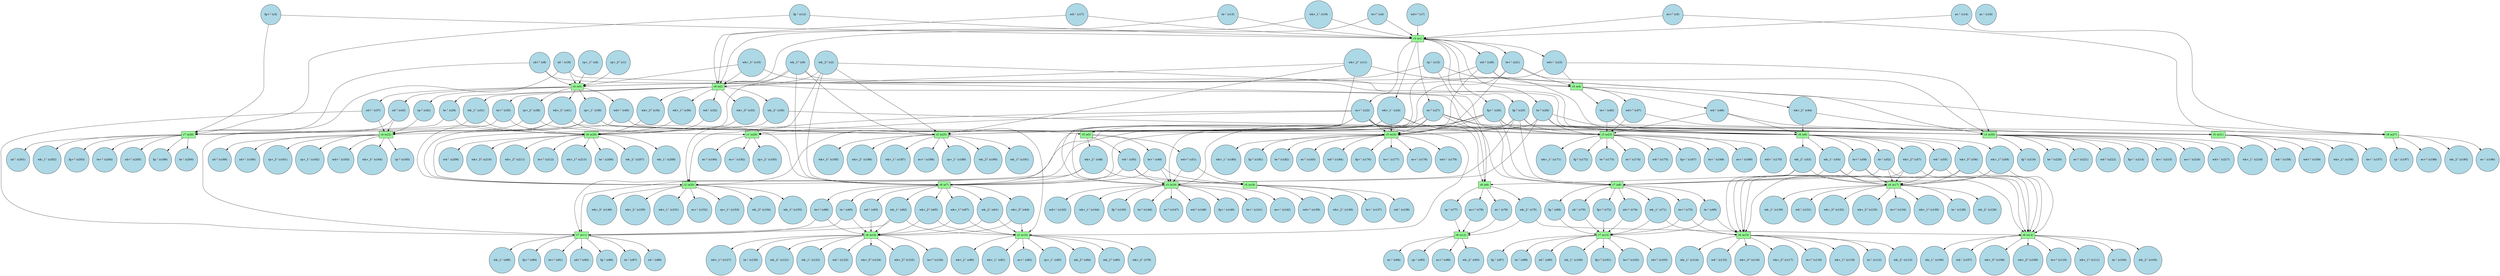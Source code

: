 digraph test {
  c1 -> e3;
  c2 -> e7;
  c2 -> e20;
  c2 -> e6;
  c2 -> e25;
  c2 -> e2;
  c3 -> e28;
  c3 -> e1;
  c4 -> e2;
  c4 -> e1;
  c5 -> e27;
  c5 -> e1;
  c6 -> e3;
  c7 -> e1;
  c8 -> e8;
  c8 -> e28;
  c8 -> e3;
  c9 -> e7;
  c9 -> e20;
  c9 -> e6;
  c9 -> e25;
  c9 -> e2;
  c10 -> e6;
  c10 -> e3;
  c10 -> e2;
  c11 -> e5;
  c11 -> e25;
  c11 -> e4;
  c11 -> e2;
  c12 -> e28;
  c12 -> e1;
  c13 -> e2;
  c13 -> e1;
  c14 -> e27;
  c14 -> e1;
  c15 -> e9;
  c15 -> e27;
  c15 -> e3;
  c17 -> e2;
  c17 -> e1;
  c18 -> e8;
  c18 -> e28;
  c18 -> e3;
  c19 -> e2;
  c19 -> e1;
  e1 -> c20;
  c20 -> e11;
  c20 -> e8;
  c20 -> e19;
  c20 -> e23;
  c20 -> e24;
  c20 -> e30;
  e1 -> c21;
  c21 -> e5;
  c21 -> e24;
  c21 -> e4;
  c21 -> e30;
  e1 -> c22;
  c22 -> e10;
  c22 -> e9;
  c22 -> e19;
  c22 -> e20;
  c22 -> e23;
  c22 -> e24;
  c22 -> e25;
  c22 -> e26;
  c22 -> e30;
  e1 -> c23;
  c23 -> e4;
  c23 -> e3;
  c23 -> e30;
  e1 -> c24;
  c24 -> e7;
  c24 -> e19;
  c24 -> e20;
  c24 -> e6;
  c24 -> e23;
  c24 -> e24;
  c24 -> e25;
  c24 -> e30;
  e1 -> c25;
  c25 -> e11;
  c25 -> e8;
  c25 -> e19;
  c25 -> e23;
  c25 -> e24;
  c25 -> e30;
  e1 -> c26;
  c26 -> e7;
  c26 -> e19;
  c26 -> e6;
  c26 -> e23;
  c26 -> e24;
  c26 -> e30;
  e1 -> c27;
  c27 -> e9;
  c27 -> e19;
  c27 -> e23;
  c27 -> e24;
  c27 -> e26;
  c27 -> e30;
  e1 -> c28;
  c28 -> e5;
  c28 -> e24;
  c28 -> e4;
  c28 -> e30;
  e2 -> c29;
  c29 -> e28;
  c29 -> e29;
  e2 -> c30;
  c30 -> e27;
  c30 -> e29;
  e2 -> c31;
  c31 -> e28;
  c31 -> e29;
  e2 -> c32;
  c32 -> e29;
  e2 -> c33;
  c33 -> e29;
  e2 -> c34;
  c34 -> e29;
  e2 -> c35;
  c35 -> e28;
  c35 -> e29;
  e2 -> c36;
  c36 -> e29;
  e3 -> c37;
  c37 -> e11;
  c37 -> e22;
  e3 -> c38;
  c38 -> e22;
  c38 -> e26;
  e3 -> c39;
  c39 -> e10;
  c39 -> e20;
  c39 -> e22;
  c39 -> e25;
  e3 -> c40;
  c40 -> e5;
  c40 -> e22;
  c40 -> e24;
  e3 -> c41;
  c41 -> e7;
  c41 -> e20;
  c41 -> e22;
  c41 -> e25;
  e3 -> c42;
  c42 -> e22;
  e3 -> c43;
  c43 -> e11;
  c43 -> e22;
  e4 -> c44;
  c44 -> e6;
  c44 -> e21;
  e4 -> c45;
  c45 -> e6;
  c45 -> e21;
  c45 -> e23;
  e4 -> c46;
  c46 -> e6;
  c46 -> e21;
  c46 -> e23;
  e4 -> c47;
  c47 -> e21;
  c47 -> e23;
  e5 -> c48;
  c48 -> e7;
  c48 -> e18;
  c48 -> e20;
  e5 -> c49;
  c49 -> e7;
  c49 -> e18;
  c49 -> e19;
  e5 -> c50;
  c50 -> e7;
  c50 -> e18;
  c50 -> e19;
  e5 -> c51;
  c51 -> e18;
  c51 -> e19;
  e6 -> c52;
  c52 -> e14;
  c52 -> e8;
  c52 -> e17;
  e6 -> c53;
  c53 -> e15;
  c53 -> e9;
  c53 -> e17;
  e6 -> c54;
  c54 -> e14;
  c54 -> e8;
  c54 -> e17;
  e6 -> c55;
  c55 -> e14;
  c55 -> e15;
  c55 -> e17;
  e6 -> c56;
  c56 -> e14;
  c56 -> e15;
  c56 -> e17;
  e6 -> c57;
  c57 -> e14;
  c57 -> e15;
  c57 -> e17;
  e6 -> c58;
  c58 -> e14;
  c58 -> e8;
  c58 -> e17;
  e6 -> c59;
  c59 -> e14;
  c59 -> e15;
  c59 -> e17;
  e7 -> c60;
  c60 -> e11;
  c60 -> e16;
  e7 -> c61;
  c61 -> e16;
  c61 -> e10;
  e7 -> c62;
  c62 -> e11;
  c62 -> e16;
  c62 -> e10;
  e7 -> c63;
  c63 -> e16;
  e7 -> c64;
  c64 -> e16;
  c64 -> e10;
  e7 -> c65;
  c65 -> e16;
  c65 -> e10;
  e7 -> c66;
  c66 -> e11;
  c66 -> e16;
  e7 -> c67;
  c67 -> e16;
  c67 -> e10;
  e8 -> c68;
  c68 -> e13;
  e8 -> c69;
  c69 -> e13;
  c69 -> e15;
  e8 -> c70;
  c70 -> e13;
  e8 -> c71;
  c71 -> e13;
  c71 -> e15;
  e8 -> c72;
  c72 -> e13;
  e8 -> c73;
  c73 -> e13;
  c73 -> e15;
  e8 -> c74;
  c74 -> e13;
  e9 -> c75;
  c75 -> e12;
  c75 -> e14;
  e9 -> c76;
  c76 -> e12;
  e9 -> c77;
  c77 -> e12;
  e9 -> c78;
  c78 -> e12;
  e10 -> c79;
  e10 -> c80;
  e10 -> c81;
  e10 -> c82;
  e10 -> c83;
  e10 -> c84;
  e10 -> c85;
  e11 -> c86;
  e11 -> c87;
  e11 -> c88;
  e11 -> c89;
  e11 -> c90;
  e11 -> c91;
  e11 -> c92;
  e12 -> c93;
  e12 -> c94;
  e12 -> c95;
  e12 -> c96;
  e13 -> c97;
  e13 -> c98;
  e13 -> c99;
  e13 -> c100;
  e13 -> c101;
  e13 -> c102;
  e13 -> c103;
  e14 -> c104;
  e14 -> c105;
  e14 -> c106;
  e14 -> c107;
  e14 -> c108;
  e14 -> c109;
  e14 -> c110;
  e14 -> c111;
  e15 -> c112;
  e15 -> c113;
  e15 -> c114;
  e15 -> c115;
  e15 -> c116;
  e15 -> c117;
  e15 -> c118;
  e15 -> c119;
  e16 -> c120;
  e16 -> c121;
  e16 -> c122;
  e16 -> c123;
  e16 -> c124;
  e16 -> c125;
  e16 -> c126;
  e16 -> c127;
  e17 -> c128;
  e17 -> c129;
  e17 -> c130;
  e17 -> c131;
  e17 -> c132;
  e17 -> c133;
  e17 -> c134;
  e17 -> c135;
  e18 -> c136;
  e18 -> c137;
  e18 -> c138;
  e18 -> c139;
  e19 -> c140;
  e19 -> c141;
  e19 -> c142;
  e19 -> c143;
  e19 -> c144;
  e19 -> c145;
  e19 -> c146;
  e19 -> c147;
  e19 -> c148;
  e20 -> c149;
  e20 -> c150;
  e20 -> c151;
  e20 -> c152;
  e20 -> c153;
  e20 -> c154;
  e20 -> c155;
  e21 -> c156;
  e21 -> c157;
  e21 -> c158;
  e21 -> c159;
  e22 -> c160;
  e22 -> c161;
  e22 -> c162;
  e22 -> c163;
  e22 -> c164;
  e22 -> c165;
  e22 -> c166;
  e23 -> c167;
  e23 -> c168;
  e23 -> c169;
  e23 -> c170;
  e23 -> c171;
  e23 -> c172;
  e23 -> c173;
  e23 -> c174;
  e23 -> c175;
  e24 -> c176;
  e24 -> c177;
  e24 -> c178;
  e24 -> c179;
  e24 -> c180;
  e24 -> c181;
  e24 -> c182;
  e24 -> c183;
  e24 -> c184;
  e25 -> c185;
  e25 -> c186;
  e25 -> c187;
  e25 -> c188;
  e25 -> c189;
  e25 -> c190;
  e25 -> c191;
  e26 -> c192;
  e26 -> c193;
  e26 -> c194;
  e27 -> c195;
  e27 -> c196;
  e27 -> c197;
  e27 -> c198;
  e28 -> c199;
  e28 -> c200;
  e28 -> c201;
  e28 -> c202;
  e28 -> c203;
  e28 -> c204;
  e28 -> c205;
  e29 -> c206;
  e29 -> c207;
  e29 -> c208;
  e29 -> c209;
  e29 -> c210;
  e29 -> c211;
  e29 -> c212;
  e29 -> c213;
  e30 -> c214;
  e30 -> c215;
  e30 -> c216;
  e30 -> c217;
  e30 -> c218;
  e30 -> c219;
  e30 -> c220;
  e30 -> c221;
  e30 -> c222;
  c1 [fillcolor=lightblue label= <rp+_2<FONT COLOR="red"><SUP>0</SUP></FONT>&nbsp;(c1)> shape=circle style=filled];
  c2 [fillcolor=lightblue label= <wk-_2<FONT COLOR="red"><SUP>0</SUP></FONT>&nbsp;(c2)> shape=circle style=filled];
  c3 [fillcolor=lightblue label= <fg+<FONT COLOR="red"><SUP>0</SUP></FONT>&nbsp;(c3)> shape=circle style=filled];
  c4 [fillcolor=lightblue label= <te+<FONT COLOR="red"><SUP>0</SUP></FONT>&nbsp;(c4)> shape=circle style=filled];
  c5 [fillcolor=lightblue label= <ec+<FONT COLOR="red"><SUP>0</SUP></FONT>&nbsp;(c5)> shape=circle style=filled];
  c6 [fillcolor=lightblue label= <rp+_1<FONT COLOR="red"><SUP>0</SUP></FONT>&nbsp;(c6)> shape=circle style=filled];
  c7 [fillcolor=lightblue label= <wd+<FONT COLOR="red"><SUP>0</SUP></FONT>&nbsp;(c7)> shape=circle style=filled];
  c8 [fillcolor=lightblue label= <sd+<FONT COLOR="red"><SUP>0</SUP></FONT>&nbsp;(c8)> shape=circle style=filled];
  c9 [fillcolor=lightblue label= <wk-_1<FONT COLOR="red"><SUP>0</SUP></FONT>&nbsp;(c9)> shape=circle style=filled];
  c10 [fillcolor=lightblue label= <wk+_3<FONT COLOR="red"><SUP>1</SUP></FONT>&nbsp;(c10)> shape=circle style=filled];
  c11 [fillcolor=lightblue label= <wk+_2<FONT COLOR="red"><SUP>1</SUP></FONT>&nbsp;(c11)> shape=circle style=filled];
  c12 [fillcolor=lightblue label= <fg-<FONT COLOR="red"><SUP>1</SUP></FONT>&nbsp;(c12)> shape=circle style=filled];
  c13 [fillcolor=lightblue label= <te-<FONT COLOR="red"><SUP>1</SUP></FONT>&nbsp;(c13)> shape=circle style=filled];
  c14 [fillcolor=lightblue label= <ec-<FONT COLOR="red"><SUP>1</SUP></FONT>&nbsp;(c14)> shape=circle style=filled];
  c15 [fillcolor=lightblue label= <rp-<FONT COLOR="red"><SUP>1</SUP></FONT>&nbsp;(c15)> shape=circle style=filled];
  c16 [fillcolor=lightblue label= <ac-<FONT COLOR="red"><SUP>1</SUP></FONT>&nbsp;(c16)> shape=circle style=filled];
  c17 [fillcolor=lightblue label= <wd-<FONT COLOR="red"><SUP>1</SUP></FONT>&nbsp;(c17)> shape=circle style=filled];
  c18 [fillcolor=lightblue label= <sd-<FONT COLOR="red"><SUP>1</SUP></FONT>&nbsp;(c18)> shape=circle style=filled];
  c19 [fillcolor=lightblue label= <wk+_1<FONT COLOR="red"><SUP>1</SUP></FONT>&nbsp;(c19)> shape=circle style=filled];
  c20 [fillcolor=lightblue label= <fg+<FONT COLOR="red"><SUP>1</SUP></FONT>&nbsp;(c20)> shape=circle style=filled];
  c21 [fillcolor=lightblue label= <te+<FONT COLOR="red"><SUP>1</SUP></FONT>&nbsp;(c21)> shape=circle style=filled];
  c22 [fillcolor=lightblue label= <ec+<FONT COLOR="red"><SUP>1</SUP></FONT>&nbsp;(c22)> shape=circle style=filled];
  c23 [fillcolor=lightblue label= <wd+<FONT COLOR="red"><SUP>1</SUP></FONT>&nbsp;(c23)> shape=circle style=filled];
  c24 [fillcolor=lightblue label= <wk+_1<FONT COLOR="red"><SUP>1</SUP></FONT>&nbsp;(c24)> shape=circle style=filled];
  c25 [fillcolor=lightblue label= <fg-<FONT COLOR="red"><SUP>0</SUP></FONT>&nbsp;(c25)> shape=circle style=filled];
  c26 [fillcolor=lightblue label= <te-<FONT COLOR="red"><SUP>0</SUP></FONT>&nbsp;(c26)> shape=circle style=filled];
  c27 [fillcolor=lightblue label= <ec-<FONT COLOR="red"><SUP>0</SUP></FONT>&nbsp;(c27)> shape=circle style=filled];
  c28 [fillcolor=lightblue label= <wd-<FONT COLOR="red"><SUP>0</SUP></FONT>&nbsp;(c28)> shape=circle style=filled];
  c29 [fillcolor=lightblue label= <te-<FONT COLOR="red"><SUP>1</SUP></FONT>&nbsp;(c29)> shape=circle style=filled];
  c30 [fillcolor=lightblue label= <wk-_2<FONT COLOR="red"><SUP>1</SUP></FONT>&nbsp;(c30)> shape=circle style=filled];
  c31 [fillcolor=lightblue label= <wk-_1<FONT COLOR="red"><SUP>1</SUP></FONT>&nbsp;(c31)> shape=circle style=filled];
  c32 [fillcolor=lightblue label= <wd-<FONT COLOR="red"><SUP>1</SUP></FONT>&nbsp;(c32)> shape=circle style=filled];
  c33 [fillcolor=lightblue label= <wk+_3<FONT COLOR="red"><SUP>0</SUP></FONT>&nbsp;(c33)> shape=circle style=filled];
  c34 [fillcolor=lightblue label= <wk+_2<FONT COLOR="red"><SUP>0</SUP></FONT>&nbsp;(c34)> shape=circle style=filled];
  c35 [fillcolor=lightblue label= <te+<FONT COLOR="red"><SUP>0</SUP></FONT>&nbsp;(c35)> shape=circle style=filled];
  c36 [fillcolor=lightblue label= <wk+_1<FONT COLOR="red"><SUP>0</SUP></FONT>&nbsp;(c36)> shape=circle style=filled];
  c37 [fillcolor=lightblue label= <sd+<FONT COLOR="red"><SUP>1</SUP></FONT>&nbsp;(c37)> shape=circle style=filled];
  c38 [fillcolor=lightblue label= <rp+_2<FONT COLOR="red"><SUP>1</SUP></FONT>&nbsp;(c38)> shape=circle style=filled];
  c39 [fillcolor=lightblue label= <rp+_1<FONT COLOR="red"><SUP>1</SUP></FONT>&nbsp;(c39)> shape=circle style=filled];
  c40 [fillcolor=lightblue label= <wd+<FONT COLOR="red"><SUP>1</SUP></FONT>&nbsp;(c40)> shape=circle style=filled];
  c41 [fillcolor=lightblue label= <wk+_3<FONT COLOR="red"><SUP>1</SUP></FONT>&nbsp;(c41)> shape=circle style=filled];
  c42 [fillcolor=lightblue label= <rp-<FONT COLOR="red"><SUP>0</SUP></FONT>&nbsp;(c42)> shape=circle style=filled];
  c43 [fillcolor=lightblue label= <sd-<FONT COLOR="red"><SUP>0</SUP></FONT>&nbsp;(c43)> shape=circle style=filled];
  c44 [fillcolor=lightblue label= <wk+_2<FONT COLOR="red"><SUP>1</SUP></FONT>&nbsp;(c44)> shape=circle style=filled];
  c45 [fillcolor=lightblue label= <te+<FONT COLOR="red"><SUP>1</SUP></FONT>&nbsp;(c45)> shape=circle style=filled];
  c46 [fillcolor=lightblue label= <wd-<FONT COLOR="red"><SUP>1</SUP></FONT>&nbsp;(c46)> shape=circle style=filled];
  c47 [fillcolor=lightblue label= <wd+<FONT COLOR="red"><SUP>0</SUP></FONT>&nbsp;(c47)> shape=circle style=filled];
  c48 [fillcolor=lightblue label= <wk+_2<FONT COLOR="red"><SUP>1</SUP></FONT>&nbsp;(c48)> shape=circle style=filled];
  c49 [fillcolor=lightblue label= <te+<FONT COLOR="red"><SUP>1</SUP></FONT>&nbsp;(c49)> shape=circle style=filled];
  c50 [fillcolor=lightblue label= <wd-<FONT COLOR="red"><SUP>1</SUP></FONT>&nbsp;(c50)> shape=circle style=filled];
  c51 [fillcolor=lightblue label= <wd+<FONT COLOR="red"><SUP>0</SUP></FONT>&nbsp;(c51)> shape=circle style=filled];
  c52 [fillcolor=lightblue label= <te-<FONT COLOR="red"><SUP>1</SUP></FONT>&nbsp;(c52)> shape=circle style=filled];
  c53 [fillcolor=lightblue label= <wk-_2<FONT COLOR="red"><SUP>1</SUP></FONT>&nbsp;(c53)> shape=circle style=filled];
  c54 [fillcolor=lightblue label= <wk-_1<FONT COLOR="red"><SUP>1</SUP></FONT>&nbsp;(c54)> shape=circle style=filled];
  c55 [fillcolor=lightblue label= <wd-<FONT COLOR="red"><SUP>1</SUP></FONT>&nbsp;(c55)> shape=circle style=filled];
  c56 [fillcolor=lightblue label= <wk+_3<FONT COLOR="red"><SUP>0</SUP></FONT>&nbsp;(c56)> shape=circle style=filled];
  c57 [fillcolor=lightblue label= <wk+_2<FONT COLOR="red"><SUP>0</SUP></FONT>&nbsp;(c57)> shape=circle style=filled];
  c58 [fillcolor=lightblue label= <te+<FONT COLOR="red"><SUP>0</SUP></FONT>&nbsp;(c58)> shape=circle style=filled];
  c59 [fillcolor=lightblue label= <wk+_1<FONT COLOR="red"><SUP>0</SUP></FONT>&nbsp;(c59)> shape=circle style=filled];
  c60 [fillcolor=lightblue label= <te-<FONT COLOR="red"><SUP>1</SUP></FONT>&nbsp;(c60)> shape=circle style=filled];
  c61 [fillcolor=lightblue label= <wk-_2<FONT COLOR="red"><SUP>1</SUP></FONT>&nbsp;(c61)> shape=circle style=filled];
  c62 [fillcolor=lightblue label= <wk-_1<FONT COLOR="red"><SUP>1</SUP></FONT>&nbsp;(c62)> shape=circle style=filled];
  c63 [fillcolor=lightblue label= <wd-<FONT COLOR="red"><SUP>1</SUP></FONT>&nbsp;(c63)> shape=circle style=filled];
  c64 [fillcolor=lightblue label= <wk+_3<FONT COLOR="red"><SUP>0</SUP></FONT>&nbsp;(c64)> shape=circle style=filled];
  c65 [fillcolor=lightblue label= <wk+_2<FONT COLOR="red"><SUP>0</SUP></FONT>&nbsp;(c65)> shape=circle style=filled];
  c66 [fillcolor=lightblue label= <te+<FONT COLOR="red"><SUP>0</SUP></FONT>&nbsp;(c66)> shape=circle style=filled];
  c67 [fillcolor=lightblue label= <wk+_1<FONT COLOR="red"><SUP>0</SUP></FONT>&nbsp;(c67)> shape=circle style=filled];
  c68 [fillcolor=lightblue label= <fg-<FONT COLOR="red"><SUP>1</SUP></FONT>&nbsp;(c68)> shape=circle style=filled];
  c69 [fillcolor=lightblue label= <te-<FONT COLOR="red"><SUP>1</SUP></FONT>&nbsp;(c69)> shape=circle style=filled];
  c70 [fillcolor=lightblue label= <sd-<FONT COLOR="red"><SUP>1</SUP></FONT>&nbsp;(c70)> shape=circle style=filled];
  c71 [fillcolor=lightblue label= <wk-_1<FONT COLOR="red"><SUP>1</SUP></FONT>&nbsp;(c71)> shape=circle style=filled];
  c72 [fillcolor=lightblue label= <fg+<FONT COLOR="red"><SUP>0</SUP></FONT>&nbsp;(c72)> shape=circle style=filled];
  c73 [fillcolor=lightblue label= <te+<FONT COLOR="red"><SUP>0</SUP></FONT>&nbsp;(c73)> shape=circle style=filled];
  c74 [fillcolor=lightblue label= <sd+<FONT COLOR="red"><SUP>0</SUP></FONT>&nbsp;(c74)> shape=circle style=filled];
  c75 [fillcolor=lightblue label= <wk-_2<FONT COLOR="red"><SUP>1</SUP></FONT>&nbsp;(c75)> shape=circle style=filled];
  c76 [fillcolor=lightblue label= <ec-<FONT COLOR="red"><SUP>1</SUP></FONT>&nbsp;(c76)> shape=circle style=filled];
  c77 [fillcolor=lightblue label= <rp-<FONT COLOR="red"><SUP>1</SUP></FONT>&nbsp;(c77)> shape=circle style=filled];
  c78 [fillcolor=lightblue label= <ec+<FONT COLOR="red"><SUP>0</SUP></FONT>&nbsp;(c78)> shape=circle style=filled];
  c79 [fillcolor=lightblue label= <wk+_3<FONT COLOR="red"><SUP>1</SUP></FONT>&nbsp;(c79)> shape=circle style=filled];
  c80 [fillcolor=lightblue label= <wk+_2<FONT COLOR="red"><SUP>1</SUP></FONT>&nbsp;(c80)> shape=circle style=filled];
  c81 [fillcolor=lightblue label= <wk+_1<FONT COLOR="red"><SUP>1</SUP></FONT>&nbsp;(c81)> shape=circle style=filled];
  c82 [fillcolor=lightblue label= <ec+<FONT COLOR="red"><SUP>1</SUP></FONT>&nbsp;(c82)> shape=circle style=filled];
  c83 [fillcolor=lightblue label= <rp+_1<FONT COLOR="red"><SUP>1</SUP></FONT>&nbsp;(c83)> shape=circle style=filled];
  c84 [fillcolor=lightblue label= <wk-_2<FONT COLOR="red"><SUP>0</SUP></FONT>&nbsp;(c84)> shape=circle style=filled];
  c85 [fillcolor=lightblue label= <wk-_1<FONT COLOR="red"><SUP>0</SUP></FONT>&nbsp;(c85)> shape=circle style=filled];
  c86 [fillcolor=lightblue label= <fg-<FONT COLOR="red"><SUP>1</SUP></FONT>&nbsp;(c86)> shape=circle style=filled];
  c87 [fillcolor=lightblue label= <te-<FONT COLOR="red"><SUP>1</SUP></FONT>&nbsp;(c87)> shape=circle style=filled];
  c88 [fillcolor=lightblue label= <sd-<FONT COLOR="red"><SUP>1</SUP></FONT>&nbsp;(c88)> shape=circle style=filled];
  c89 [fillcolor=lightblue label= <wk-_1<FONT COLOR="red"><SUP>1</SUP></FONT>&nbsp;(c89)> shape=circle style=filled];
  c90 [fillcolor=lightblue label= <fg+<FONT COLOR="red"><SUP>0</SUP></FONT>&nbsp;(c90)> shape=circle style=filled];
  c91 [fillcolor=lightblue label= <te+<FONT COLOR="red"><SUP>0</SUP></FONT>&nbsp;(c91)> shape=circle style=filled];
  c92 [fillcolor=lightblue label= <sd+<FONT COLOR="red"><SUP>0</SUP></FONT>&nbsp;(c92)> shape=circle style=filled];
  c93 [fillcolor=lightblue label= <wk-_2<FONT COLOR="red"><SUP>1</SUP></FONT>&nbsp;(c93)> shape=circle style=filled];
  c94 [fillcolor=lightblue label= <ec-<FONT COLOR="red"><SUP>1</SUP></FONT>&nbsp;(c94)> shape=circle style=filled];
  c95 [fillcolor=lightblue label= <rp-<FONT COLOR="red"><SUP>1</SUP></FONT>&nbsp;(c95)> shape=circle style=filled];
  c96 [fillcolor=lightblue label= <ec+<FONT COLOR="red"><SUP>0</SUP></FONT>&nbsp;(c96)> shape=circle style=filled];
  c97 [fillcolor=lightblue label= <fg-<FONT COLOR="red"><SUP>1</SUP></FONT>&nbsp;(c97)> shape=circle style=filled];
  c98 [fillcolor=lightblue label= <te-<FONT COLOR="red"><SUP>1</SUP></FONT>&nbsp;(c98)> shape=circle style=filled];
  c99 [fillcolor=lightblue label= <sd-<FONT COLOR="red"><SUP>1</SUP></FONT>&nbsp;(c99)> shape=circle style=filled];
  c100 [fillcolor=lightblue label= <wk-_1<FONT COLOR="red"><SUP>1</SUP></FONT>&nbsp;(c100)> shape=circle style=filled];
  c101 [fillcolor=lightblue label= <fg+<FONT COLOR="red"><SUP>0</SUP></FONT>&nbsp;(c101)> shape=circle style=filled];
  c102 [fillcolor=lightblue label= <te+<FONT COLOR="red"><SUP>0</SUP></FONT>&nbsp;(c102)> shape=circle style=filled];
  c103 [fillcolor=lightblue label= <sd+<FONT COLOR="red"><SUP>0</SUP></FONT>&nbsp;(c103)> shape=circle style=filled];
  c104 [fillcolor=lightblue label= <te-<FONT COLOR="red"><SUP>1</SUP></FONT>&nbsp;(c104)> shape=circle style=filled];
  c105 [fillcolor=lightblue label= <wk-_2<FONT COLOR="red"><SUP>1</SUP></FONT>&nbsp;(c105)> shape=circle style=filled];
  c106 [fillcolor=lightblue label= <wk-_1<FONT COLOR="red"><SUP>1</SUP></FONT>&nbsp;(c106)> shape=circle style=filled];
  c107 [fillcolor=lightblue label= <wd-<FONT COLOR="red"><SUP>1</SUP></FONT>&nbsp;(c107)> shape=circle style=filled];
  c108 [fillcolor=lightblue label= <wk+_3<FONT COLOR="red"><SUP>0</SUP></FONT>&nbsp;(c108)> shape=circle style=filled];
  c109 [fillcolor=lightblue label= <wk+_2<FONT COLOR="red"><SUP>0</SUP></FONT>&nbsp;(c109)> shape=circle style=filled];
  c110 [fillcolor=lightblue label= <te+<FONT COLOR="red"><SUP>0</SUP></FONT>&nbsp;(c110)> shape=circle style=filled];
  c111 [fillcolor=lightblue label= <wk+_1<FONT COLOR="red"><SUP>0</SUP></FONT>&nbsp;(c111)> shape=circle style=filled];
  c112 [fillcolor=lightblue label= <te-<FONT COLOR="red"><SUP>1</SUP></FONT>&nbsp;(c112)> shape=circle style=filled];
  c113 [fillcolor=lightblue label= <wk-_2<FONT COLOR="red"><SUP>1</SUP></FONT>&nbsp;(c113)> shape=circle style=filled];
  c114 [fillcolor=lightblue label= <wk-_1<FONT COLOR="red"><SUP>1</SUP></FONT>&nbsp;(c114)> shape=circle style=filled];
  c115 [fillcolor=lightblue label= <wd-<FONT COLOR="red"><SUP>1</SUP></FONT>&nbsp;(c115)> shape=circle style=filled];
  c116 [fillcolor=lightblue label= <wk+_3<FONT COLOR="red"><SUP>0</SUP></FONT>&nbsp;(c116)> shape=circle style=filled];
  c117 [fillcolor=lightblue label= <wk+_2<FONT COLOR="red"><SUP>0</SUP></FONT>&nbsp;(c117)> shape=circle style=filled];
  c118 [fillcolor=lightblue label= <te+<FONT COLOR="red"><SUP>0</SUP></FONT>&nbsp;(c118)> shape=circle style=filled];
  c119 [fillcolor=lightblue label= <wk+_1<FONT COLOR="red"><SUP>0</SUP></FONT>&nbsp;(c119)> shape=circle style=filled];
  c120 [fillcolor=lightblue label= <te-<FONT COLOR="red"><SUP>1</SUP></FONT>&nbsp;(c120)> shape=circle style=filled];
  c121 [fillcolor=lightblue label= <wk-_2<FONT COLOR="red"><SUP>1</SUP></FONT>&nbsp;(c121)> shape=circle style=filled];
  c122 [fillcolor=lightblue label= <wk-_1<FONT COLOR="red"><SUP>1</SUP></FONT>&nbsp;(c122)> shape=circle style=filled];
  c123 [fillcolor=lightblue label= <wd-<FONT COLOR="red"><SUP>1</SUP></FONT>&nbsp;(c123)> shape=circle style=filled];
  c124 [fillcolor=lightblue label= <wk+_3<FONT COLOR="red"><SUP>0</SUP></FONT>&nbsp;(c124)> shape=circle style=filled];
  c125 [fillcolor=lightblue label= <wk+_2<FONT COLOR="red"><SUP>0</SUP></FONT>&nbsp;(c125)> shape=circle style=filled];
  c126 [fillcolor=lightblue label= <te+<FONT COLOR="red"><SUP>0</SUP></FONT>&nbsp;(c126)> shape=circle style=filled];
  c127 [fillcolor=lightblue label= <wk+_1<FONT COLOR="red"><SUP>0</SUP></FONT>&nbsp;(c127)> shape=circle style=filled];
  c128 [fillcolor=lightblue label= <te-<FONT COLOR="red"><SUP>1</SUP></FONT>&nbsp;(c128)> shape=circle style=filled];
  c129 [fillcolor=lightblue label= <wk-_2<FONT COLOR="red"><SUP>1</SUP></FONT>&nbsp;(c129)> shape=circle style=filled];
  c130 [fillcolor=lightblue label= <wk-_1<FONT COLOR="red"><SUP>1</SUP></FONT>&nbsp;(c130)> shape=circle style=filled];
  c131 [fillcolor=lightblue label= <wd-<FONT COLOR="red"><SUP>1</SUP></FONT>&nbsp;(c131)> shape=circle style=filled];
  c132 [fillcolor=lightblue label= <wk+_3<FONT COLOR="red"><SUP>0</SUP></FONT>&nbsp;(c132)> shape=circle style=filled];
  c133 [fillcolor=lightblue label= <wk+_2<FONT COLOR="red"><SUP>0</SUP></FONT>&nbsp;(c133)> shape=circle style=filled];
  c134 [fillcolor=lightblue label= <te+<FONT COLOR="red"><SUP>0</SUP></FONT>&nbsp;(c134)> shape=circle style=filled];
  c135 [fillcolor=lightblue label= <wk+_1<FONT COLOR="red"><SUP>0</SUP></FONT>&nbsp;(c135)> shape=circle style=filled];
  c136 [fillcolor=lightblue label= <wk+_2<FONT COLOR="red"><SUP>1</SUP></FONT>&nbsp;(c136)> shape=circle style=filled];
  c137 [fillcolor=lightblue label= <te+<FONT COLOR="red"><SUP>1</SUP></FONT>&nbsp;(c137)> shape=circle style=filled];
  c138 [fillcolor=lightblue label= <wd-<FONT COLOR="red"><SUP>1</SUP></FONT>&nbsp;(c138)> shape=circle style=filled];
  c139 [fillcolor=lightblue label= <wd+<FONT COLOR="red"><SUP>0</SUP></FONT>&nbsp;(c139)> shape=circle style=filled];
  c140 [fillcolor=lightblue label= <fg+<FONT COLOR="red"><SUP>1</SUP></FONT>&nbsp;(c140)> shape=circle style=filled];
  c141 [fillcolor=lightblue label= <te+<FONT COLOR="red"><SUP>1</SUP></FONT>&nbsp;(c141)> shape=circle style=filled];
  c142 [fillcolor=lightblue label= <ec+<FONT COLOR="red"><SUP>1</SUP></FONT>&nbsp;(c142)> shape=circle style=filled];
  c143 [fillcolor=lightblue label= <wd+<FONT COLOR="red"><SUP>1</SUP></FONT>&nbsp;(c143)> shape=circle style=filled];
  c144 [fillcolor=lightblue label= <wk+_1<FONT COLOR="red"><SUP>1</SUP></FONT>&nbsp;(c144)> shape=circle style=filled];
  c145 [fillcolor=lightblue label= <fg-<FONT COLOR="red"><SUP>0</SUP></FONT>&nbsp;(c145)> shape=circle style=filled];
  c146 [fillcolor=lightblue label= <te-<FONT COLOR="red"><SUP>0</SUP></FONT>&nbsp;(c146)> shape=circle style=filled];
  c147 [fillcolor=lightblue label= <ec-<FONT COLOR="red"><SUP>0</SUP></FONT>&nbsp;(c147)> shape=circle style=filled];
  c148 [fillcolor=lightblue label= <wd-<FONT COLOR="red"><SUP>0</SUP></FONT>&nbsp;(c148)> shape=circle style=filled];
  c149 [fillcolor=lightblue label= <wk+_3<FONT COLOR="red"><SUP>1</SUP></FONT>&nbsp;(c149)> shape=circle style=filled];
  c150 [fillcolor=lightblue label= <wk+_2<FONT COLOR="red"><SUP>1</SUP></FONT>&nbsp;(c150)> shape=circle style=filled];
  c151 [fillcolor=lightblue label= <wk+_1<FONT COLOR="red"><SUP>1</SUP></FONT>&nbsp;(c151)> shape=circle style=filled];
  c152 [fillcolor=lightblue label= <ec+<FONT COLOR="red"><SUP>1</SUP></FONT>&nbsp;(c152)> shape=circle style=filled];
  c153 [fillcolor=lightblue label= <rp+_1<FONT COLOR="red"><SUP>1</SUP></FONT>&nbsp;(c153)> shape=circle style=filled];
  c154 [fillcolor=lightblue label= <wk-_2<FONT COLOR="red"><SUP>0</SUP></FONT>&nbsp;(c154)> shape=circle style=filled];
  c155 [fillcolor=lightblue label= <wk-_1<FONT COLOR="red"><SUP>0</SUP></FONT>&nbsp;(c155)> shape=circle style=filled];
  c156 [fillcolor=lightblue label= <wk+_2<FONT COLOR="red"><SUP>1</SUP></FONT>&nbsp;(c156)> shape=circle style=filled];
  c157 [fillcolor=lightblue label= <te+<FONT COLOR="red"><SUP>1</SUP></FONT>&nbsp;(c157)> shape=circle style=filled];
  c158 [fillcolor=lightblue label= <wd-<FONT COLOR="red"><SUP>1</SUP></FONT>&nbsp;(c158)> shape=circle style=filled];
  c159 [fillcolor=lightblue label= <wd+<FONT COLOR="red"><SUP>0</SUP></FONT>&nbsp;(c159)> shape=circle style=filled];
  c160 [fillcolor=lightblue label= <sd+<FONT COLOR="red"><SUP>1</SUP></FONT>&nbsp;(c160)> shape=circle style=filled];
  c161 [fillcolor=lightblue label= <rp+_2<FONT COLOR="red"><SUP>1</SUP></FONT>&nbsp;(c161)> shape=circle style=filled];
  c162 [fillcolor=lightblue label= <rp+_1<FONT COLOR="red"><SUP>1</SUP></FONT>&nbsp;(c162)> shape=circle style=filled];
  c163 [fillcolor=lightblue label= <wd+<FONT COLOR="red"><SUP>1</SUP></FONT>&nbsp;(c163)> shape=circle style=filled];
  c164 [fillcolor=lightblue label= <wk+_3<FONT COLOR="red"><SUP>1</SUP></FONT>&nbsp;(c164)> shape=circle style=filled];
  c165 [fillcolor=lightblue label= <rp-<FONT COLOR="red"><SUP>0</SUP></FONT>&nbsp;(c165)> shape=circle style=filled];
  c166 [fillcolor=lightblue label= <sd-<FONT COLOR="red"><SUP>0</SUP></FONT>&nbsp;(c166)> shape=circle style=filled];
  c167 [fillcolor=lightblue label= <fg+<FONT COLOR="red"><SUP>1</SUP></FONT>&nbsp;(c167)> shape=circle style=filled];
  c168 [fillcolor=lightblue label= <te+<FONT COLOR="red"><SUP>1</SUP></FONT>&nbsp;(c168)> shape=circle style=filled];
  c169 [fillcolor=lightblue label= <ec+<FONT COLOR="red"><SUP>1</SUP></FONT>&nbsp;(c169)> shape=circle style=filled];
  c170 [fillcolor=lightblue label= <wd+<FONT COLOR="red"><SUP>1</SUP></FONT>&nbsp;(c170)> shape=circle style=filled];
  c171 [fillcolor=lightblue label= <wk+_1<FONT COLOR="red"><SUP>1</SUP></FONT>&nbsp;(c171)> shape=circle style=filled];
  c172 [fillcolor=lightblue label= <fg-<FONT COLOR="red"><SUP>0</SUP></FONT>&nbsp;(c172)> shape=circle style=filled];
  c173 [fillcolor=lightblue label= <te-<FONT COLOR="red"><SUP>0</SUP></FONT>&nbsp;(c173)> shape=circle style=filled];
  c174 [fillcolor=lightblue label= <ec-<FONT COLOR="red"><SUP>0</SUP></FONT>&nbsp;(c174)> shape=circle style=filled];
  c175 [fillcolor=lightblue label= <wd-<FONT COLOR="red"><SUP>0</SUP></FONT>&nbsp;(c175)> shape=circle style=filled];
  c176 [fillcolor=lightblue label= <fg+<FONT COLOR="red"><SUP>1</SUP></FONT>&nbsp;(c176)> shape=circle style=filled];
  c177 [fillcolor=lightblue label= <te+<FONT COLOR="red"><SUP>1</SUP></FONT>&nbsp;(c177)> shape=circle style=filled];
  c178 [fillcolor=lightblue label= <ec+<FONT COLOR="red"><SUP>1</SUP></FONT>&nbsp;(c178)> shape=circle style=filled];
  c179 [fillcolor=lightblue label= <wd+<FONT COLOR="red"><SUP>1</SUP></FONT>&nbsp;(c179)> shape=circle style=filled];
  c180 [fillcolor=lightblue label= <wk+_1<FONT COLOR="red"><SUP>1</SUP></FONT>&nbsp;(c180)> shape=circle style=filled];
  c181 [fillcolor=lightblue label= <fg-<FONT COLOR="red"><SUP>0</SUP></FONT>&nbsp;(c181)> shape=circle style=filled];
  c182 [fillcolor=lightblue label= <te-<FONT COLOR="red"><SUP>0</SUP></FONT>&nbsp;(c182)> shape=circle style=filled];
  c183 [fillcolor=lightblue label= <ec-<FONT COLOR="red"><SUP>0</SUP></FONT>&nbsp;(c183)> shape=circle style=filled];
  c184 [fillcolor=lightblue label= <wd-<FONT COLOR="red"><SUP>0</SUP></FONT>&nbsp;(c184)> shape=circle style=filled];
  c185 [fillcolor=lightblue label= <wk+_3<FONT COLOR="red"><SUP>1</SUP></FONT>&nbsp;(c185)> shape=circle style=filled];
  c186 [fillcolor=lightblue label= <wk+_2<FONT COLOR="red"><SUP>1</SUP></FONT>&nbsp;(c186)> shape=circle style=filled];
  c187 [fillcolor=lightblue label= <wk+_1<FONT COLOR="red"><SUP>1</SUP></FONT>&nbsp;(c187)> shape=circle style=filled];
  c188 [fillcolor=lightblue label= <ec+<FONT COLOR="red"><SUP>1</SUP></FONT>&nbsp;(c188)> shape=circle style=filled];
  c189 [fillcolor=lightblue label= <rp+_1<FONT COLOR="red"><SUP>1</SUP></FONT>&nbsp;(c189)> shape=circle style=filled];
  c190 [fillcolor=lightblue label= <wk-_2<FONT COLOR="red"><SUP>0</SUP></FONT>&nbsp;(c190)> shape=circle style=filled];
  c191 [fillcolor=lightblue label= <wk-_1<FONT COLOR="red"><SUP>0</SUP></FONT>&nbsp;(c191)> shape=circle style=filled];
  c192 [fillcolor=lightblue label= <ec+<FONT COLOR="red"><SUP>1</SUP></FONT>&nbsp;(c192)> shape=circle style=filled];
  c193 [fillcolor=lightblue label= <rp+_2<FONT COLOR="red"><SUP>1</SUP></FONT>&nbsp;(c193)> shape=circle style=filled];
  c194 [fillcolor=lightblue label= <ec-<FONT COLOR="red"><SUP>0</SUP></FONT>&nbsp;(c194)> shape=circle style=filled];
  c195 [fillcolor=lightblue label= <wk-_2<FONT COLOR="red"><SUP>1</SUP></FONT>&nbsp;(c195)> shape=circle style=filled];
  c196 [fillcolor=lightblue label= <ec-<FONT COLOR="red"><SUP>1</SUP></FONT>&nbsp;(c196)> shape=circle style=filled];
  c197 [fillcolor=lightblue label= <rp-<FONT COLOR="red"><SUP>1</SUP></FONT>&nbsp;(c197)> shape=circle style=filled];
  c198 [fillcolor=lightblue label= <ec+<FONT COLOR="red"><SUP>0</SUP></FONT>&nbsp;(c198)> shape=circle style=filled];
  c199 [fillcolor=lightblue label= <fg-<FONT COLOR="red"><SUP>1</SUP></FONT>&nbsp;(c199)> shape=circle style=filled];
  c200 [fillcolor=lightblue label= <te-<FONT COLOR="red"><SUP>1</SUP></FONT>&nbsp;(c200)> shape=circle style=filled];
  c201 [fillcolor=lightblue label= <sd-<FONT COLOR="red"><SUP>1</SUP></FONT>&nbsp;(c201)> shape=circle style=filled];
  c202 [fillcolor=lightblue label= <wk-_1<FONT COLOR="red"><SUP>1</SUP></FONT>&nbsp;(c202)> shape=circle style=filled];
  c203 [fillcolor=lightblue label= <fg+<FONT COLOR="red"><SUP>0</SUP></FONT>&nbsp;(c203)> shape=circle style=filled];
  c204 [fillcolor=lightblue label= <te+<FONT COLOR="red"><SUP>0</SUP></FONT>&nbsp;(c204)> shape=circle style=filled];
  c205 [fillcolor=lightblue label= <sd+<FONT COLOR="red"><SUP>0</SUP></FONT>&nbsp;(c205)> shape=circle style=filled];
  c206 [fillcolor=lightblue label= <te-<FONT COLOR="red"><SUP>1</SUP></FONT>&nbsp;(c206)> shape=circle style=filled];
  c207 [fillcolor=lightblue label= <wk-_2<FONT COLOR="red"><SUP>1</SUP></FONT>&nbsp;(c207)> shape=circle style=filled];
  c208 [fillcolor=lightblue label= <wk-_1<FONT COLOR="red"><SUP>1</SUP></FONT>&nbsp;(c208)> shape=circle style=filled];
  c209 [fillcolor=lightblue label= <wd-<FONT COLOR="red"><SUP>1</SUP></FONT>&nbsp;(c209)> shape=circle style=filled];
  c210 [fillcolor=lightblue label= <wk+_3<FONT COLOR="red"><SUP>0</SUP></FONT>&nbsp;(c210)> shape=circle style=filled];
  c211 [fillcolor=lightblue label= <wk+_2<FONT COLOR="red"><SUP>0</SUP></FONT>&nbsp;(c211)> shape=circle style=filled];
  c212 [fillcolor=lightblue label= <te+<FONT COLOR="red"><SUP>0</SUP></FONT>&nbsp;(c212)> shape=circle style=filled];
  c213 [fillcolor=lightblue label= <wk+_1<FONT COLOR="red"><SUP>0</SUP></FONT>&nbsp;(c213)> shape=circle style=filled];
  c214 [fillcolor=lightblue label= <fg+<FONT COLOR="red"><SUP>1</SUP></FONT>&nbsp;(c214)> shape=circle style=filled];
  c215 [fillcolor=lightblue label= <te+<FONT COLOR="red"><SUP>1</SUP></FONT>&nbsp;(c215)> shape=circle style=filled];
  c216 [fillcolor=lightblue label= <ec+<FONT COLOR="red"><SUP>1</SUP></FONT>&nbsp;(c216)> shape=circle style=filled];
  c217 [fillcolor=lightblue label= <wd+<FONT COLOR="red"><SUP>1</SUP></FONT>&nbsp;(c217)> shape=circle style=filled];
  c218 [fillcolor=lightblue label= <wk+_1<FONT COLOR="red"><SUP>1</SUP></FONT>&nbsp;(c218)> shape=circle style=filled];
  c219 [fillcolor=lightblue label= <fg-<FONT COLOR="red"><SUP>0</SUP></FONT>&nbsp;(c219)> shape=circle style=filled];
  c220 [fillcolor=lightblue label= <te-<FONT COLOR="red"><SUP>0</SUP></FONT>&nbsp;(c220)> shape=circle style=filled];
  c221 [fillcolor=lightblue label= <ec-<FONT COLOR="red"><SUP>0</SUP></FONT>&nbsp;(c221)> shape=circle style=filled];
  c222 [fillcolor=lightblue label= <wd-<FONT COLOR="red"><SUP>0</SUP></FONT>&nbsp;(c222)> shape=circle style=filled];
  e1 [fillcolor=palegreen label="r3 (e1)" shape=box style=filled];
  e2 [fillcolor=palegreen label="r6 (e2)" shape=box style=filled];
  e3 [fillcolor=palegreen label="r4 (e3)" shape=box style=filled];
  e4 [fillcolor=palegreen label="r5 (e4)" shape=box style=filled];
  e5 [fillcolor=palegreen label="r5 (e5)" shape=box style=filled];
  e6 [fillcolor=palegreen label="r6 (e6)" shape=box style=filled];
  e7 [fillcolor=palegreen label="r6 (e7)" shape=box style=filled];
  e8 [fillcolor=palegreen label="r7 (e8)" shape=box style=filled];
  e9 [fillcolor=palegreen label="r8 (e9)" shape=box style=filled];
  e10 [fillcolor=palegreen label="r2 (e10)" shape=box style=filled];
  e11 [fillcolor=palegreen label="r7 (e11)" shape=box style=filled];
  e12 [fillcolor=palegreen label="r8 (e12)" shape=box style=filled];
  e13 [fillcolor=palegreen label="r7 (e13)" shape=box style=filled];
  e14 [fillcolor=palegreen label="r6 (e14)" shape=box style=filled];
  e15 [fillcolor=palegreen label="r6 (e15)" shape=box style=filled];
  e16 [fillcolor=palegreen label="r6 (e16)" shape=box style=filled];
  e17 [fillcolor=palegreen label="r6 (e17)" shape=box style=filled];
  e18 [fillcolor=palegreen label="r5 (e18)" shape=box style=filled];
  e19 [fillcolor=palegreen label="r3 (e19)" shape=box style=filled];
  e20 [fillcolor=palegreen label="r2 (e20)" shape=box style=filled];
  e21 [fillcolor=palegreen label="r5 (e21)" shape=box style=filled];
  e22 [fillcolor=palegreen label="r4 (e22)" shape=box style=filled];
  e23 [fillcolor=palegreen label="r3 (e23)" shape=box style=filled];
  e24 [fillcolor=palegreen label="r3 (e24)" shape=box style=filled];
  e25 [fillcolor=palegreen label="r2 (e25)" shape=box style=filled];
  e26 [fillcolor=palegreen label="r1 (e26)" shape=box style=filled];
  e27 [fillcolor=palegreen label="r8 (e27)" shape=box style=filled];
  e28 [fillcolor=palegreen label="r7 (e28)" shape=box style=filled];
  e29 [fillcolor=palegreen label="r6 (e29)" shape=box style=filled];
  e30 [fillcolor=palegreen label="r3 (e30)" shape=box style=filled];
}
